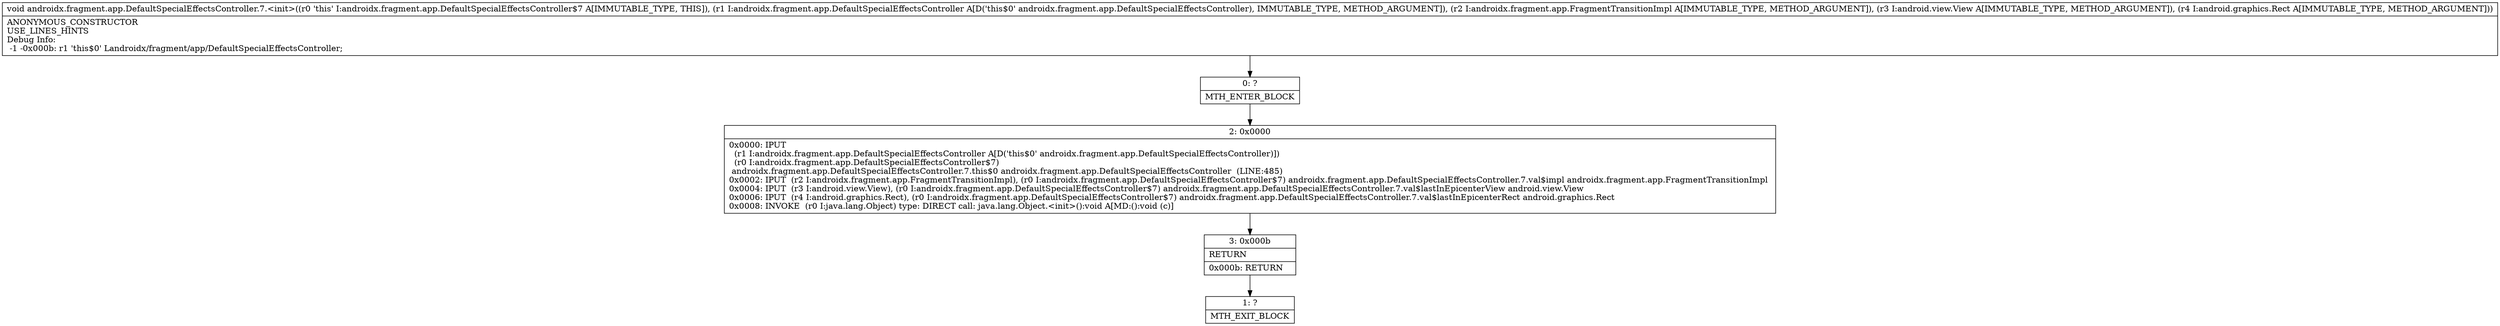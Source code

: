 digraph "CFG forandroidx.fragment.app.DefaultSpecialEffectsController.7.\<init\>(Landroidx\/fragment\/app\/DefaultSpecialEffectsController;Landroidx\/fragment\/app\/FragmentTransitionImpl;Landroid\/view\/View;Landroid\/graphics\/Rect;)V" {
Node_0 [shape=record,label="{0\:\ ?|MTH_ENTER_BLOCK\l}"];
Node_2 [shape=record,label="{2\:\ 0x0000|0x0000: IPUT  \l  (r1 I:androidx.fragment.app.DefaultSpecialEffectsController A[D('this$0' androidx.fragment.app.DefaultSpecialEffectsController)])\l  (r0 I:androidx.fragment.app.DefaultSpecialEffectsController$7)\l androidx.fragment.app.DefaultSpecialEffectsController.7.this$0 androidx.fragment.app.DefaultSpecialEffectsController  (LINE:485)\l0x0002: IPUT  (r2 I:androidx.fragment.app.FragmentTransitionImpl), (r0 I:androidx.fragment.app.DefaultSpecialEffectsController$7) androidx.fragment.app.DefaultSpecialEffectsController.7.val$impl androidx.fragment.app.FragmentTransitionImpl \l0x0004: IPUT  (r3 I:android.view.View), (r0 I:androidx.fragment.app.DefaultSpecialEffectsController$7) androidx.fragment.app.DefaultSpecialEffectsController.7.val$lastInEpicenterView android.view.View \l0x0006: IPUT  (r4 I:android.graphics.Rect), (r0 I:androidx.fragment.app.DefaultSpecialEffectsController$7) androidx.fragment.app.DefaultSpecialEffectsController.7.val$lastInEpicenterRect android.graphics.Rect \l0x0008: INVOKE  (r0 I:java.lang.Object) type: DIRECT call: java.lang.Object.\<init\>():void A[MD:():void (c)]\l}"];
Node_3 [shape=record,label="{3\:\ 0x000b|RETURN\l|0x000b: RETURN   \l}"];
Node_1 [shape=record,label="{1\:\ ?|MTH_EXIT_BLOCK\l}"];
MethodNode[shape=record,label="{void androidx.fragment.app.DefaultSpecialEffectsController.7.\<init\>((r0 'this' I:androidx.fragment.app.DefaultSpecialEffectsController$7 A[IMMUTABLE_TYPE, THIS]), (r1 I:androidx.fragment.app.DefaultSpecialEffectsController A[D('this$0' androidx.fragment.app.DefaultSpecialEffectsController), IMMUTABLE_TYPE, METHOD_ARGUMENT]), (r2 I:androidx.fragment.app.FragmentTransitionImpl A[IMMUTABLE_TYPE, METHOD_ARGUMENT]), (r3 I:android.view.View A[IMMUTABLE_TYPE, METHOD_ARGUMENT]), (r4 I:android.graphics.Rect A[IMMUTABLE_TYPE, METHOD_ARGUMENT]))  | ANONYMOUS_CONSTRUCTOR\lUSE_LINES_HINTS\lDebug Info:\l  \-1 \-0x000b: r1 'this$0' Landroidx\/fragment\/app\/DefaultSpecialEffectsController;\l}"];
MethodNode -> Node_0;Node_0 -> Node_2;
Node_2 -> Node_3;
Node_3 -> Node_1;
}

